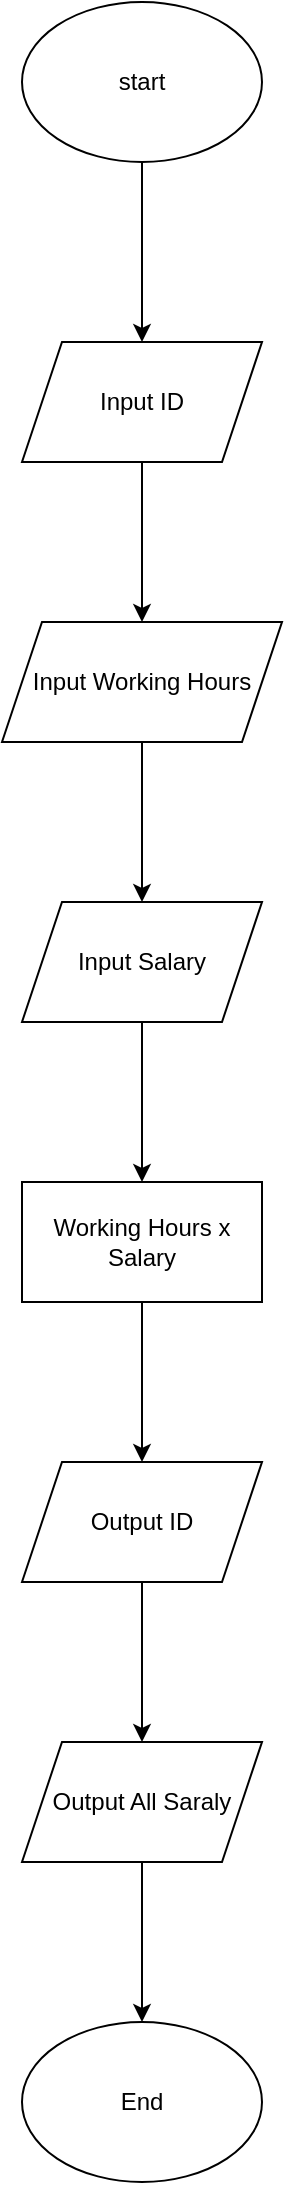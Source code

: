 <mxfile version="24.8.8">
  <diagram name="หน้า-1" id="Crw5nlHtfkRJCjAJrMV7">
    <mxGraphModel dx="1050" dy="530" grid="1" gridSize="10" guides="1" tooltips="1" connect="1" arrows="1" fold="1" page="1" pageScale="1" pageWidth="827" pageHeight="1169" math="0" shadow="0">
      <root>
        <mxCell id="0" />
        <mxCell id="1" parent="0" />
        <mxCell id="Tc_i9HYEaelAic-6y4b6-3" value="" style="edgeStyle=orthogonalEdgeStyle;rounded=0;orthogonalLoop=1;jettySize=auto;html=1;" edge="1" parent="1" source="Tc_i9HYEaelAic-6y4b6-1" target="Tc_i9HYEaelAic-6y4b6-2">
          <mxGeometry relative="1" as="geometry" />
        </mxCell>
        <mxCell id="Tc_i9HYEaelAic-6y4b6-1" value="start" style="ellipse;whiteSpace=wrap;html=1;" vertex="1" parent="1">
          <mxGeometry x="350" y="10" width="120" height="80" as="geometry" />
        </mxCell>
        <mxCell id="Tc_i9HYEaelAic-6y4b6-5" value="" style="edgeStyle=orthogonalEdgeStyle;rounded=0;orthogonalLoop=1;jettySize=auto;html=1;" edge="1" parent="1" source="Tc_i9HYEaelAic-6y4b6-2" target="Tc_i9HYEaelAic-6y4b6-4">
          <mxGeometry relative="1" as="geometry" />
        </mxCell>
        <mxCell id="Tc_i9HYEaelAic-6y4b6-2" value="Input ID" style="shape=parallelogram;perimeter=parallelogramPerimeter;whiteSpace=wrap;html=1;fixedSize=1;" vertex="1" parent="1">
          <mxGeometry x="350" y="180" width="120" height="60" as="geometry" />
        </mxCell>
        <mxCell id="Tc_i9HYEaelAic-6y4b6-7" value="" style="edgeStyle=orthogonalEdgeStyle;rounded=0;orthogonalLoop=1;jettySize=auto;html=1;" edge="1" parent="1" source="Tc_i9HYEaelAic-6y4b6-4" target="Tc_i9HYEaelAic-6y4b6-6">
          <mxGeometry relative="1" as="geometry" />
        </mxCell>
        <mxCell id="Tc_i9HYEaelAic-6y4b6-4" value="Input Working Hours" style="shape=parallelogram;perimeter=parallelogramPerimeter;whiteSpace=wrap;html=1;fixedSize=1;" vertex="1" parent="1">
          <mxGeometry x="340" y="320" width="140" height="60" as="geometry" />
        </mxCell>
        <mxCell id="Tc_i9HYEaelAic-6y4b6-9" value="" style="edgeStyle=orthogonalEdgeStyle;rounded=0;orthogonalLoop=1;jettySize=auto;html=1;" edge="1" parent="1" source="Tc_i9HYEaelAic-6y4b6-6" target="Tc_i9HYEaelAic-6y4b6-8">
          <mxGeometry relative="1" as="geometry" />
        </mxCell>
        <mxCell id="Tc_i9HYEaelAic-6y4b6-6" value="Input Salary" style="shape=parallelogram;perimeter=parallelogramPerimeter;whiteSpace=wrap;html=1;fixedSize=1;" vertex="1" parent="1">
          <mxGeometry x="350" y="460" width="120" height="60" as="geometry" />
        </mxCell>
        <mxCell id="Tc_i9HYEaelAic-6y4b6-11" value="" style="edgeStyle=orthogonalEdgeStyle;rounded=0;orthogonalLoop=1;jettySize=auto;html=1;" edge="1" parent="1" source="Tc_i9HYEaelAic-6y4b6-8" target="Tc_i9HYEaelAic-6y4b6-10">
          <mxGeometry relative="1" as="geometry" />
        </mxCell>
        <mxCell id="Tc_i9HYEaelAic-6y4b6-8" value="Working Hours x Salary" style="whiteSpace=wrap;html=1;" vertex="1" parent="1">
          <mxGeometry x="350" y="600" width="120" height="60" as="geometry" />
        </mxCell>
        <mxCell id="Tc_i9HYEaelAic-6y4b6-13" value="" style="edgeStyle=orthogonalEdgeStyle;rounded=0;orthogonalLoop=1;jettySize=auto;html=1;" edge="1" parent="1" source="Tc_i9HYEaelAic-6y4b6-10" target="Tc_i9HYEaelAic-6y4b6-12">
          <mxGeometry relative="1" as="geometry" />
        </mxCell>
        <mxCell id="Tc_i9HYEaelAic-6y4b6-10" value="Output ID" style="shape=parallelogram;perimeter=parallelogramPerimeter;whiteSpace=wrap;html=1;fixedSize=1;" vertex="1" parent="1">
          <mxGeometry x="350" y="740" width="120" height="60" as="geometry" />
        </mxCell>
        <mxCell id="Tc_i9HYEaelAic-6y4b6-15" value="" style="edgeStyle=orthogonalEdgeStyle;rounded=0;orthogonalLoop=1;jettySize=auto;html=1;" edge="1" parent="1" source="Tc_i9HYEaelAic-6y4b6-12" target="Tc_i9HYEaelAic-6y4b6-14">
          <mxGeometry relative="1" as="geometry" />
        </mxCell>
        <mxCell id="Tc_i9HYEaelAic-6y4b6-12" value="Output All Saraly" style="shape=parallelogram;perimeter=parallelogramPerimeter;whiteSpace=wrap;html=1;fixedSize=1;" vertex="1" parent="1">
          <mxGeometry x="350" y="880" width="120" height="60" as="geometry" />
        </mxCell>
        <mxCell id="Tc_i9HYEaelAic-6y4b6-14" value="End" style="ellipse;whiteSpace=wrap;html=1;" vertex="1" parent="1">
          <mxGeometry x="350" y="1020" width="120" height="80" as="geometry" />
        </mxCell>
      </root>
    </mxGraphModel>
  </diagram>
</mxfile>
